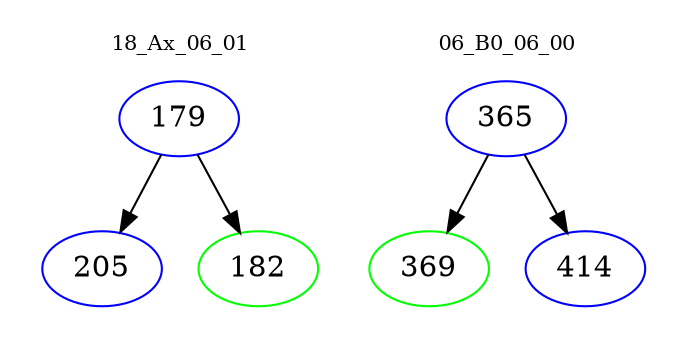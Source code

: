 digraph{
subgraph cluster_0 {
color = white
label = "18_Ax_06_01";
fontsize=10;
T0_179 [label="179", color="blue"]
T0_179 -> T0_205 [color="black"]
T0_205 [label="205", color="blue"]
T0_179 -> T0_182 [color="black"]
T0_182 [label="182", color="green"]
}
subgraph cluster_1 {
color = white
label = "06_B0_06_00";
fontsize=10;
T1_365 [label="365", color="blue"]
T1_365 -> T1_369 [color="black"]
T1_369 [label="369", color="green"]
T1_365 -> T1_414 [color="black"]
T1_414 [label="414", color="blue"]
}
}
